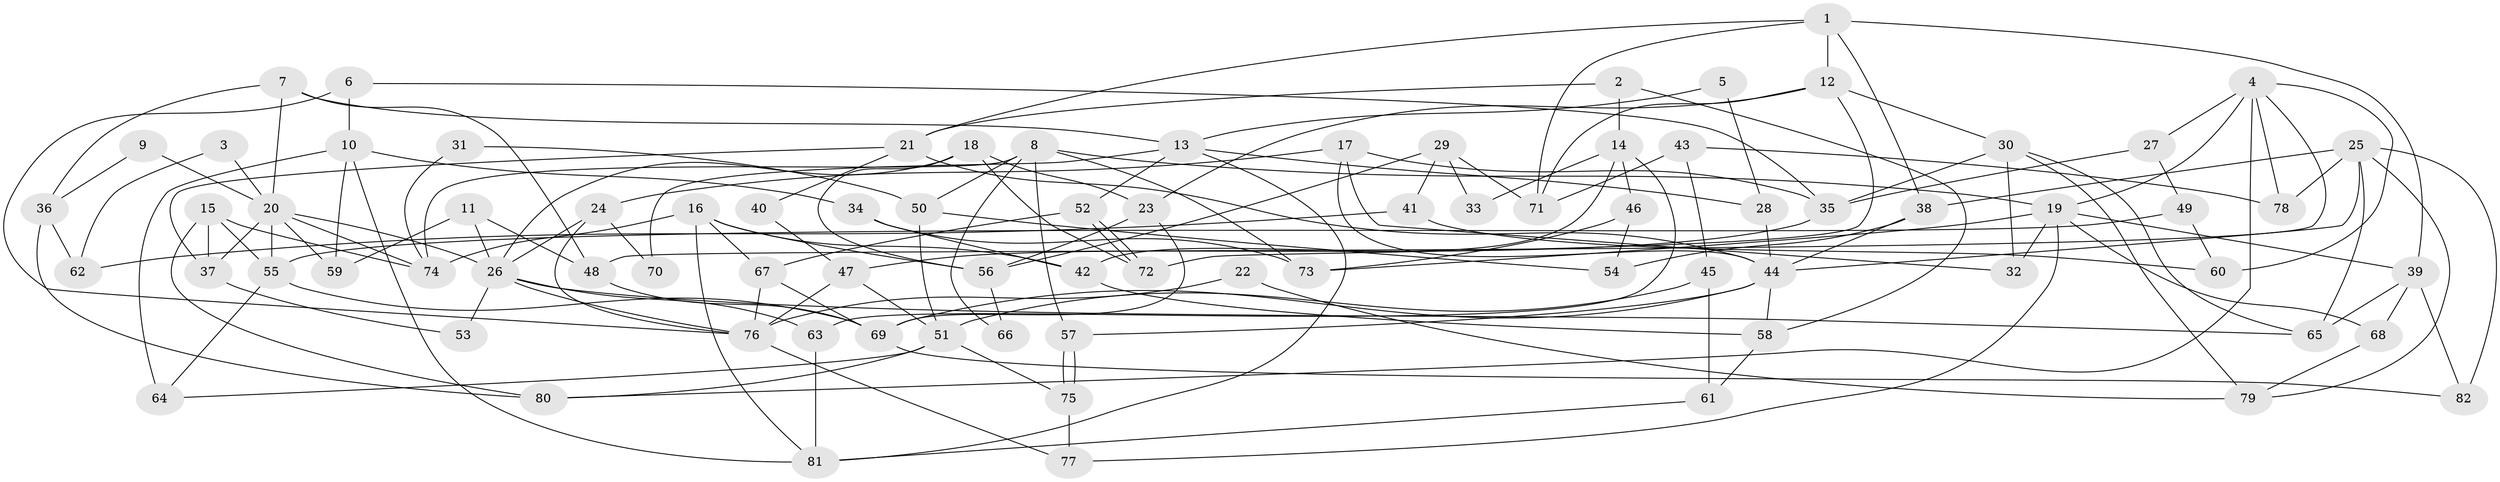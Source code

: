 // coarse degree distribution, {5: 0.1836734693877551, 8: 0.12244897959183673, 7: 0.08163265306122448, 6: 0.1836734693877551, 2: 0.10204081632653061, 4: 0.22448979591836735, 3: 0.08163265306122448, 9: 0.02040816326530612}
// Generated by graph-tools (version 1.1) at 2025/24/03/03/25 07:24:00]
// undirected, 82 vertices, 164 edges
graph export_dot {
graph [start="1"]
  node [color=gray90,style=filled];
  1;
  2;
  3;
  4;
  5;
  6;
  7;
  8;
  9;
  10;
  11;
  12;
  13;
  14;
  15;
  16;
  17;
  18;
  19;
  20;
  21;
  22;
  23;
  24;
  25;
  26;
  27;
  28;
  29;
  30;
  31;
  32;
  33;
  34;
  35;
  36;
  37;
  38;
  39;
  40;
  41;
  42;
  43;
  44;
  45;
  46;
  47;
  48;
  49;
  50;
  51;
  52;
  53;
  54;
  55;
  56;
  57;
  58;
  59;
  60;
  61;
  62;
  63;
  64;
  65;
  66;
  67;
  68;
  69;
  70;
  71;
  72;
  73;
  74;
  75;
  76;
  77;
  78;
  79;
  80;
  81;
  82;
  1 -- 38;
  1 -- 39;
  1 -- 12;
  1 -- 21;
  1 -- 71;
  2 -- 21;
  2 -- 14;
  2 -- 58;
  3 -- 62;
  3 -- 20;
  4 -- 78;
  4 -- 19;
  4 -- 27;
  4 -- 48;
  4 -- 60;
  4 -- 80;
  5 -- 28;
  5 -- 13;
  6 -- 76;
  6 -- 10;
  6 -- 35;
  7 -- 20;
  7 -- 13;
  7 -- 36;
  7 -- 48;
  8 -- 73;
  8 -- 57;
  8 -- 19;
  8 -- 50;
  8 -- 66;
  8 -- 74;
  9 -- 20;
  9 -- 36;
  10 -- 34;
  10 -- 64;
  10 -- 59;
  10 -- 81;
  11 -- 48;
  11 -- 59;
  11 -- 26;
  12 -- 30;
  12 -- 23;
  12 -- 71;
  12 -- 72;
  13 -- 81;
  13 -- 52;
  13 -- 28;
  13 -- 70;
  14 -- 42;
  14 -- 63;
  14 -- 33;
  14 -- 46;
  15 -- 55;
  15 -- 37;
  15 -- 74;
  15 -- 80;
  16 -- 56;
  16 -- 74;
  16 -- 42;
  16 -- 67;
  16 -- 81;
  17 -- 35;
  17 -- 24;
  17 -- 32;
  17 -- 44;
  18 -- 72;
  18 -- 26;
  18 -- 23;
  18 -- 56;
  19 -- 39;
  19 -- 32;
  19 -- 68;
  19 -- 73;
  19 -- 77;
  20 -- 74;
  20 -- 26;
  20 -- 37;
  20 -- 55;
  20 -- 59;
  21 -- 44;
  21 -- 37;
  21 -- 40;
  22 -- 79;
  22 -- 76;
  23 -- 56;
  23 -- 69;
  24 -- 76;
  24 -- 26;
  24 -- 70;
  25 -- 79;
  25 -- 44;
  25 -- 38;
  25 -- 65;
  25 -- 78;
  25 -- 82;
  26 -- 65;
  26 -- 53;
  26 -- 63;
  26 -- 76;
  27 -- 35;
  27 -- 49;
  28 -- 44;
  29 -- 56;
  29 -- 71;
  29 -- 33;
  29 -- 41;
  30 -- 32;
  30 -- 35;
  30 -- 65;
  30 -- 79;
  31 -- 74;
  31 -- 50;
  34 -- 73;
  34 -- 42;
  35 -- 47;
  36 -- 80;
  36 -- 62;
  37 -- 53;
  38 -- 44;
  38 -- 54;
  39 -- 65;
  39 -- 82;
  39 -- 68;
  40 -- 47;
  41 -- 60;
  41 -- 62;
  42 -- 58;
  43 -- 71;
  43 -- 45;
  43 -- 78;
  44 -- 69;
  44 -- 57;
  44 -- 58;
  45 -- 51;
  45 -- 61;
  46 -- 54;
  46 -- 73;
  47 -- 51;
  47 -- 76;
  48 -- 69;
  49 -- 55;
  49 -- 60;
  50 -- 51;
  50 -- 54;
  51 -- 75;
  51 -- 80;
  51 -- 64;
  52 -- 67;
  52 -- 72;
  52 -- 72;
  55 -- 69;
  55 -- 64;
  56 -- 66;
  57 -- 75;
  57 -- 75;
  58 -- 61;
  61 -- 81;
  63 -- 81;
  67 -- 69;
  67 -- 76;
  68 -- 79;
  69 -- 82;
  75 -- 77;
  76 -- 77;
}
